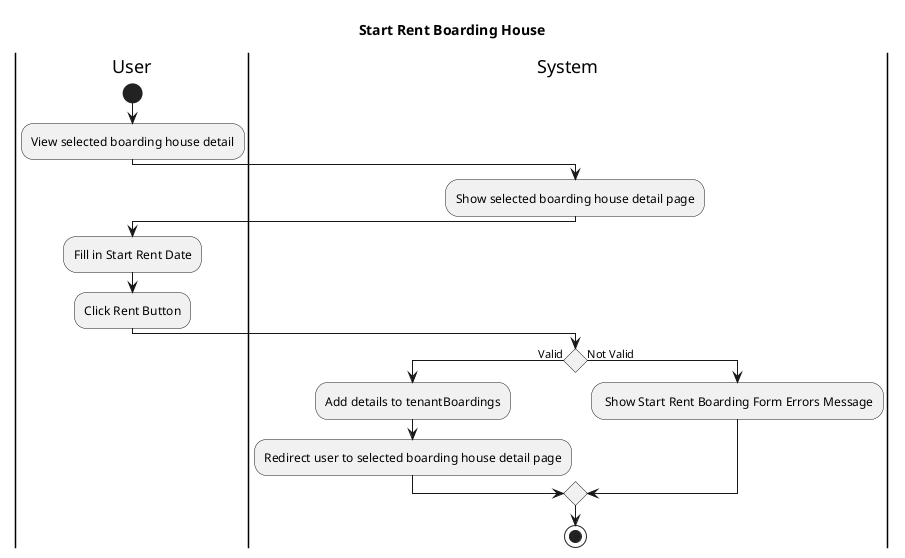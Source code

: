 @startuml
title Start Rent Boarding House
|User|
start
    :View selected boarding house detail;

|System|
    :Show selected boarding house detail page;

|User|
    :Fill in Start Rent Date;
    :Click Rent Button;

|System|
    if () is (Valid) then
        :Add details to tenantBoardings;
    :Redirect user to selected boarding house detail page;
    else (Not Valid)
        : Show Start Rent Boarding Form Errors Message;
    endif
    
stop

@enduml